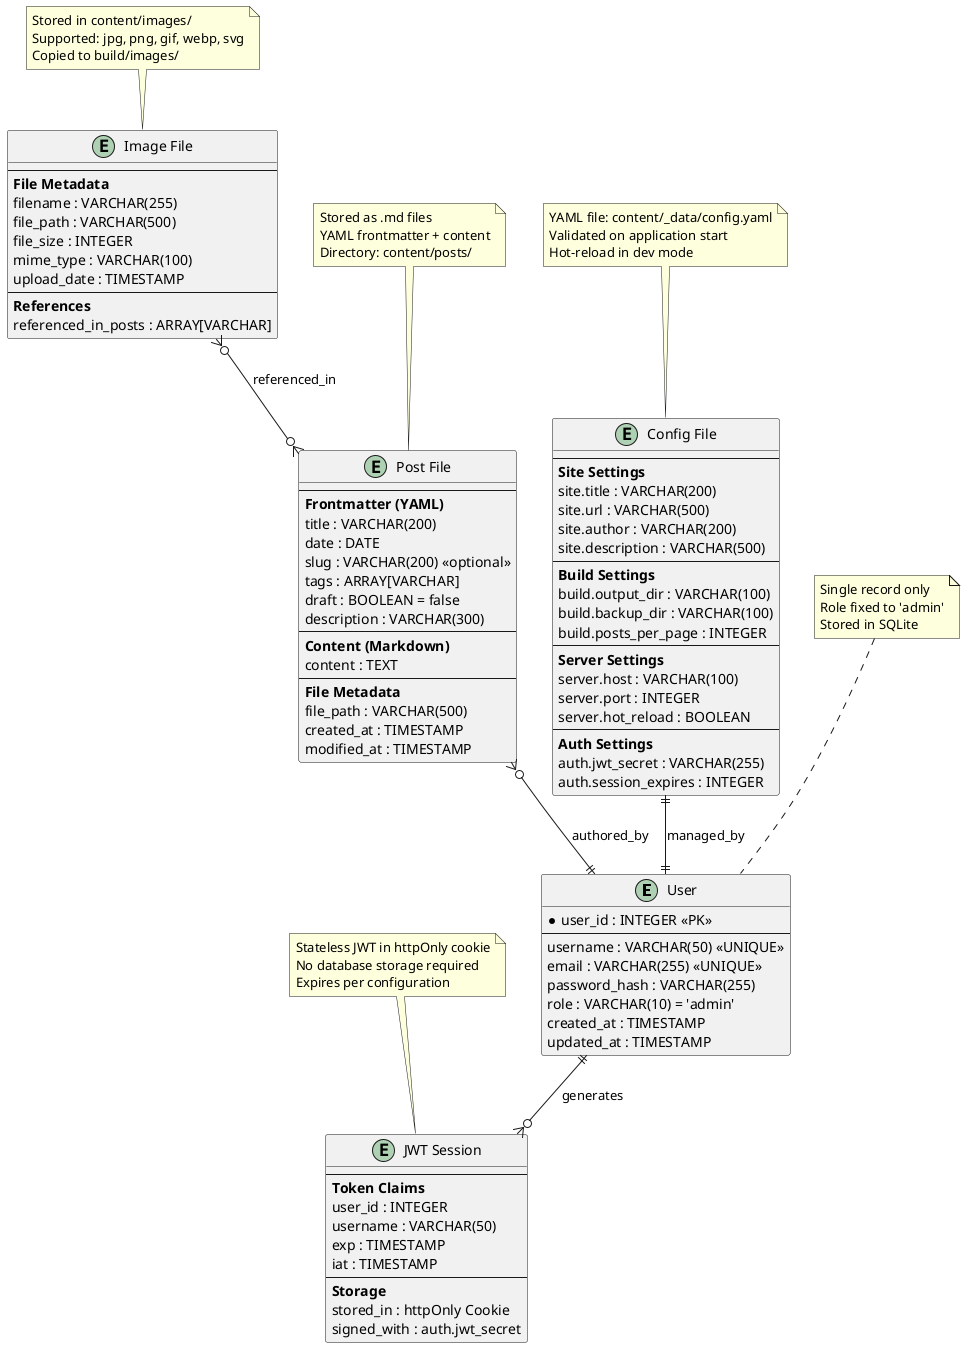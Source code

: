 @startuml

' SQLite Database Entities
entity "User" as user {
  *user_id : INTEGER <<PK>>
  --
  username : VARCHAR(50) <<UNIQUE>>
  email : VARCHAR(255) <<UNIQUE>>
  password_hash : VARCHAR(255)
  role : VARCHAR(10) = 'admin'
  created_at : TIMESTAMP
  updated_at : TIMESTAMP
}

' File System Entities (conceptual)
entity "Post File" as post {
  --
  **Frontmatter (YAML)**
  title : VARCHAR(200)
  date : DATE
  slug : VARCHAR(200) <<optional>>
  tags : ARRAY[VARCHAR]
  draft : BOOLEAN = false
  description : VARCHAR(300)
  --
  **Content (Markdown)**
  content : TEXT
  --
  **File Metadata**
  file_path : VARCHAR(500)
  created_at : TIMESTAMP
  modified_at : TIMESTAMP
}

entity "Image File" as image {
  --
  **File Metadata**
  filename : VARCHAR(255)
  file_path : VARCHAR(500)
  file_size : INTEGER
  mime_type : VARCHAR(100)
  upload_date : TIMESTAMP
  --
  **References**
  referenced_in_posts : ARRAY[VARCHAR]
}

entity "Config File" as config {
  --
  **Site Settings**
  site.title : VARCHAR(200)
  site.url : VARCHAR(500)
  site.author : VARCHAR(200)
  site.description : VARCHAR(500)
  --
  **Build Settings**
  build.output_dir : VARCHAR(100)
  build.backup_dir : VARCHAR(100)
  build.posts_per_page : INTEGER
  --
  **Server Settings**
  server.host : VARCHAR(100)
  server.port : INTEGER
  server.hot_reload : BOOLEAN
  --
  **Auth Settings**
  auth.jwt_secret : VARCHAR(255)
  auth.session_expires : INTEGER
}

' JWT Token (stateless, no storage)
entity "JWT Session" as session {
  --
  **Token Claims**
  user_id : INTEGER
  username : VARCHAR(50)
  exp : TIMESTAMP
  iat : TIMESTAMP
  --
  **Storage**
  stored_in : httpOnly Cookie
  signed_with : auth.jwt_secret
}

' Relationships
user ||--o{ session : "generates"
post }o--|| user : "authored_by"
image }o--o{ post : "referenced_in"
config ||--|| user : "managed_by"

note top of user : Single record only\nRole fixed to 'admin'\nStored in SQLite
note top of post : Stored as .md files\nYAML frontmatter + content\nDirectory: content/posts/
note top of image : Stored in content/images/\nSupported: jpg, png, gif, webp, svg\nCopied to build/images/
note top of config : YAML file: content/_data/config.yaml\nValidated on application start\nHot-reload in dev mode
note top of session : Stateless JWT in httpOnly cookie\nNo database storage required\nExpires per configuration

@enduml